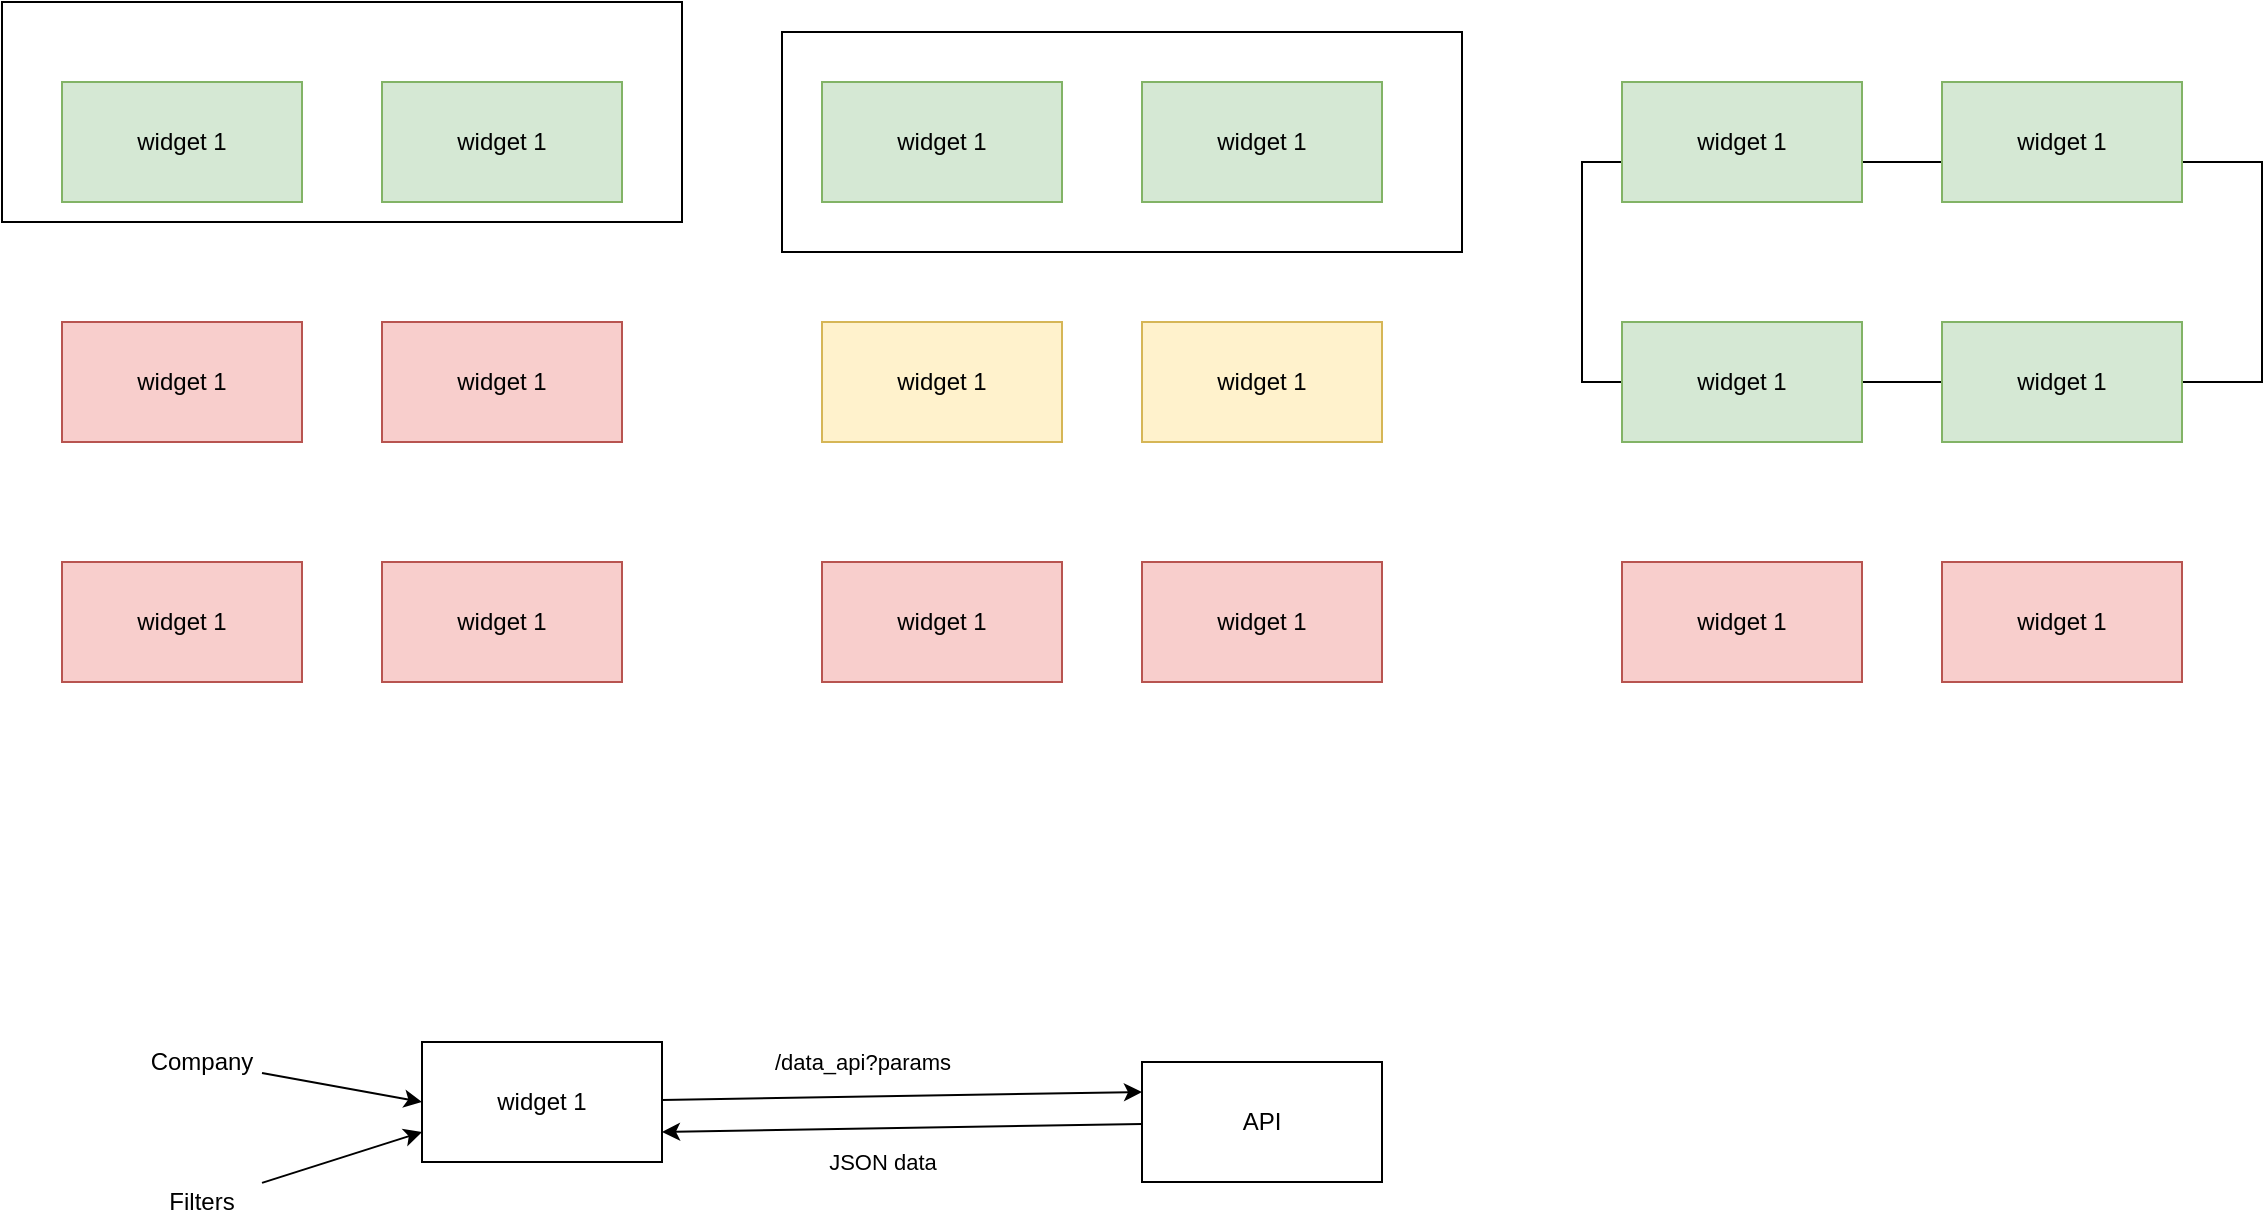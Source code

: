 <mxfile version="14.5.3" type="github">
  <diagram id="Sy9PAYsNetrF9oGQ5FYd" name="Page-1">
    <mxGraphModel dx="1224" dy="662" grid="1" gridSize="10" guides="1" tooltips="1" connect="1" arrows="1" fold="1" page="1" pageScale="1" pageWidth="850" pageHeight="1100" math="0" shadow="0">
      <root>
        <mxCell id="0" />
        <mxCell id="1" parent="0" />
        <mxCell id="Vf5myFhJFyKM3w_SsNLf-7" value="" style="rounded=0;whiteSpace=wrap;html=1;fillColor=none;" vertex="1" parent="1">
          <mxGeometry x="10" y="120" width="340" height="110" as="geometry" />
        </mxCell>
        <mxCell id="Vf5myFhJFyKM3w_SsNLf-1" value="widget 1" style="rounded=0;whiteSpace=wrap;html=1;fillColor=#d5e8d4;strokeColor=#82b366;" vertex="1" parent="1">
          <mxGeometry x="40" y="160" width="120" height="60" as="geometry" />
        </mxCell>
        <mxCell id="Vf5myFhJFyKM3w_SsNLf-2" value="widget 1" style="rounded=0;whiteSpace=wrap;html=1;fillColor=#d5e8d4;strokeColor=#82b366;" vertex="1" parent="1">
          <mxGeometry x="200" y="160" width="120" height="60" as="geometry" />
        </mxCell>
        <mxCell id="Vf5myFhJFyKM3w_SsNLf-3" value="widget 1" style="rounded=0;whiteSpace=wrap;html=1;fillColor=#f8cecc;strokeColor=#b85450;" vertex="1" parent="1">
          <mxGeometry x="40" y="280" width="120" height="60" as="geometry" />
        </mxCell>
        <mxCell id="Vf5myFhJFyKM3w_SsNLf-4" value="widget 1" style="rounded=0;whiteSpace=wrap;html=1;fillColor=#f8cecc;strokeColor=#b85450;" vertex="1" parent="1">
          <mxGeometry x="200" y="280" width="120" height="60" as="geometry" />
        </mxCell>
        <mxCell id="Vf5myFhJFyKM3w_SsNLf-5" value="widget 1" style="rounded=0;whiteSpace=wrap;html=1;fillColor=#f8cecc;strokeColor=#b85450;" vertex="1" parent="1">
          <mxGeometry x="40" y="400" width="120" height="60" as="geometry" />
        </mxCell>
        <mxCell id="Vf5myFhJFyKM3w_SsNLf-6" value="widget 1" style="rounded=0;whiteSpace=wrap;html=1;fillColor=#f8cecc;strokeColor=#b85450;" vertex="1" parent="1">
          <mxGeometry x="200" y="400" width="120" height="60" as="geometry" />
        </mxCell>
        <mxCell id="Vf5myFhJFyKM3w_SsNLf-8" value="" style="rounded=0;whiteSpace=wrap;html=1;fillColor=none;" vertex="1" parent="1">
          <mxGeometry x="400" y="135" width="340" height="110" as="geometry" />
        </mxCell>
        <mxCell id="Vf5myFhJFyKM3w_SsNLf-9" value="widget 1" style="rounded=0;whiteSpace=wrap;html=1;fillColor=#d5e8d4;strokeColor=#82b366;" vertex="1" parent="1">
          <mxGeometry x="420" y="160" width="120" height="60" as="geometry" />
        </mxCell>
        <mxCell id="Vf5myFhJFyKM3w_SsNLf-10" value="widget 1" style="rounded=0;whiteSpace=wrap;html=1;fillColor=#d5e8d4;strokeColor=#82b366;" vertex="1" parent="1">
          <mxGeometry x="580" y="160" width="120" height="60" as="geometry" />
        </mxCell>
        <mxCell id="Vf5myFhJFyKM3w_SsNLf-11" value="widget 1" style="rounded=0;whiteSpace=wrap;html=1;fillColor=#fff2cc;strokeColor=#d6b656;" vertex="1" parent="1">
          <mxGeometry x="420" y="280" width="120" height="60" as="geometry" />
        </mxCell>
        <mxCell id="Vf5myFhJFyKM3w_SsNLf-12" value="widget 1" style="rounded=0;whiteSpace=wrap;html=1;fillColor=#fff2cc;strokeColor=#d6b656;" vertex="1" parent="1">
          <mxGeometry x="580" y="280" width="120" height="60" as="geometry" />
        </mxCell>
        <mxCell id="Vf5myFhJFyKM3w_SsNLf-13" value="widget 1" style="rounded=0;whiteSpace=wrap;html=1;fillColor=#f8cecc;strokeColor=#b85450;" vertex="1" parent="1">
          <mxGeometry x="420" y="400" width="120" height="60" as="geometry" />
        </mxCell>
        <mxCell id="Vf5myFhJFyKM3w_SsNLf-14" value="widget 1" style="rounded=0;whiteSpace=wrap;html=1;fillColor=#f8cecc;strokeColor=#b85450;" vertex="1" parent="1">
          <mxGeometry x="580" y="400" width="120" height="60" as="geometry" />
        </mxCell>
        <mxCell id="Vf5myFhJFyKM3w_SsNLf-15" value="" style="rounded=0;whiteSpace=wrap;html=1;fillColor=none;" vertex="1" parent="1">
          <mxGeometry x="800" y="200" width="340" height="110" as="geometry" />
        </mxCell>
        <mxCell id="Vf5myFhJFyKM3w_SsNLf-16" value="widget 1" style="rounded=0;whiteSpace=wrap;html=1;fillColor=#d5e8d4;strokeColor=#82b366;" vertex="1" parent="1">
          <mxGeometry x="820" y="160" width="120" height="60" as="geometry" />
        </mxCell>
        <mxCell id="Vf5myFhJFyKM3w_SsNLf-17" value="widget 1" style="rounded=0;whiteSpace=wrap;html=1;fillColor=#d5e8d4;strokeColor=#82b366;" vertex="1" parent="1">
          <mxGeometry x="980" y="160" width="120" height="60" as="geometry" />
        </mxCell>
        <mxCell id="Vf5myFhJFyKM3w_SsNLf-18" value="widget 1" style="rounded=0;whiteSpace=wrap;html=1;fillColor=#d5e8d4;strokeColor=#82b366;" vertex="1" parent="1">
          <mxGeometry x="820" y="280" width="120" height="60" as="geometry" />
        </mxCell>
        <mxCell id="Vf5myFhJFyKM3w_SsNLf-19" value="widget 1" style="rounded=0;whiteSpace=wrap;html=1;fillColor=#d5e8d4;strokeColor=#82b366;" vertex="1" parent="1">
          <mxGeometry x="980" y="280" width="120" height="60" as="geometry" />
        </mxCell>
        <mxCell id="Vf5myFhJFyKM3w_SsNLf-20" value="widget 1" style="rounded=0;whiteSpace=wrap;html=1;fillColor=#f8cecc;strokeColor=#b85450;" vertex="1" parent="1">
          <mxGeometry x="820" y="400" width="120" height="60" as="geometry" />
        </mxCell>
        <mxCell id="Vf5myFhJFyKM3w_SsNLf-21" value="widget 1" style="rounded=0;whiteSpace=wrap;html=1;fillColor=#f8cecc;strokeColor=#b85450;" vertex="1" parent="1">
          <mxGeometry x="980" y="400" width="120" height="60" as="geometry" />
        </mxCell>
        <mxCell id="Vf5myFhJFyKM3w_SsNLf-29" value="/data_api?params" style="edgeStyle=none;rounded=0;orthogonalLoop=1;jettySize=auto;html=1;entryX=0;entryY=0.25;entryDx=0;entryDy=0;" edge="1" parent="1" source="Vf5myFhJFyKM3w_SsNLf-22" target="Vf5myFhJFyKM3w_SsNLf-28">
          <mxGeometry x="-0.164" y="17" relative="1" as="geometry">
            <mxPoint as="offset" />
          </mxGeometry>
        </mxCell>
        <mxCell id="Vf5myFhJFyKM3w_SsNLf-22" value="widget 1" style="rounded=0;whiteSpace=wrap;html=1;" vertex="1" parent="1">
          <mxGeometry x="220" y="640" width="120" height="60" as="geometry" />
        </mxCell>
        <mxCell id="Vf5myFhJFyKM3w_SsNLf-27" style="edgeStyle=none;rounded=0;orthogonalLoop=1;jettySize=auto;html=1;entryX=0;entryY=0.5;entryDx=0;entryDy=0;" edge="1" parent="1" source="Vf5myFhJFyKM3w_SsNLf-23" target="Vf5myFhJFyKM3w_SsNLf-22">
          <mxGeometry relative="1" as="geometry" />
        </mxCell>
        <mxCell id="Vf5myFhJFyKM3w_SsNLf-23" value="Company" style="text;html=1;strokeColor=none;fillColor=none;align=center;verticalAlign=middle;whiteSpace=wrap;rounded=0;" vertex="1" parent="1">
          <mxGeometry x="80" y="640" width="60" height="20" as="geometry" />
        </mxCell>
        <mxCell id="Vf5myFhJFyKM3w_SsNLf-26" style="rounded=0;orthogonalLoop=1;jettySize=auto;html=1;entryX=0;entryY=0.75;entryDx=0;entryDy=0;" edge="1" parent="1" source="Vf5myFhJFyKM3w_SsNLf-24" target="Vf5myFhJFyKM3w_SsNLf-22">
          <mxGeometry relative="1" as="geometry" />
        </mxCell>
        <mxCell id="Vf5myFhJFyKM3w_SsNLf-24" value="Filters" style="text;html=1;strokeColor=none;fillColor=none;align=center;verticalAlign=middle;whiteSpace=wrap;rounded=0;" vertex="1" parent="1">
          <mxGeometry x="80" y="710" width="60" height="20" as="geometry" />
        </mxCell>
        <mxCell id="Vf5myFhJFyKM3w_SsNLf-30" value="JSON data" style="edgeStyle=none;rounded=0;orthogonalLoop=1;jettySize=auto;html=1;entryX=1;entryY=0.75;entryDx=0;entryDy=0;" edge="1" parent="1" source="Vf5myFhJFyKM3w_SsNLf-28" target="Vf5myFhJFyKM3w_SsNLf-22">
          <mxGeometry x="0.086" y="17" relative="1" as="geometry">
            <mxPoint as="offset" />
          </mxGeometry>
        </mxCell>
        <mxCell id="Vf5myFhJFyKM3w_SsNLf-28" value="API" style="rounded=0;whiteSpace=wrap;html=1;fillColor=none;" vertex="1" parent="1">
          <mxGeometry x="580" y="650" width="120" height="60" as="geometry" />
        </mxCell>
      </root>
    </mxGraphModel>
  </diagram>
</mxfile>

